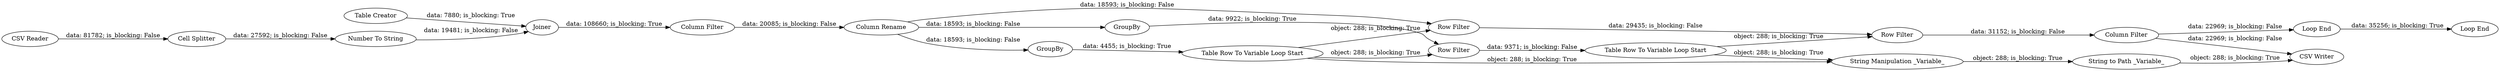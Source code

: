 digraph {
	"-6709005695212724528_20" [label="Loop End"]
	"-6709005695212724528_16" [label="Table Row To Variable Loop Start"]
	"-6709005695212724528_12" [label=GroupBy]
	"-6709005695212724528_2" [label="CSV Reader"]
	"-6709005695212724528_18" [label="Row Filter"]
	"-6709005695212724528_4" [label="Cell Splitter"]
	"-6709005695212724528_13" [label=GroupBy]
	"-6709005695212724528_26" [label="String Manipulation _Variable_"]
	"-6709005695212724528_14" [label="Table Row To Variable Loop Start"]
	"-6709005695212724528_21" [label="Loop End"]
	"-6709005695212724528_9" [label=Joiner]
	"-6709005695212724528_8" [label="Table Creator"]
	"-6709005695212724528_11" [label="Column Rename"]
	"-6709005695212724528_24" [label="Number To String"]
	"-6709005695212724528_27" [label="String to Path _Variable_"]
	"-6709005695212724528_22" [label="CSV Writer"]
	"-6709005695212724528_10" [label="Column Filter"]
	"-6709005695212724528_17" [label="Row Filter"]
	"-6709005695212724528_15" [label="Row Filter"]
	"-6709005695212724528_19" [label="Column Filter"]
	"-6709005695212724528_12" -> "-6709005695212724528_15" [label="data: 9922; is_blocking: True"]
	"-6709005695212724528_14" -> "-6709005695212724528_15" [label="object: 288; is_blocking: True"]
	"-6709005695212724528_20" -> "-6709005695212724528_21" [label="data: 35256; is_blocking: True"]
	"-6709005695212724528_14" -> "-6709005695212724528_26" [label="object: 288; is_blocking: True"]
	"-6709005695212724528_15" -> "-6709005695212724528_16" [label="data: 9371; is_blocking: False"]
	"-6709005695212724528_11" -> "-6709005695212724528_12" [label="data: 18593; is_blocking: False"]
	"-6709005695212724528_19" -> "-6709005695212724528_22" [label="data: 22969; is_blocking: False"]
	"-6709005695212724528_2" -> "-6709005695212724528_4" [label="data: 81782; is_blocking: False"]
	"-6709005695212724528_9" -> "-6709005695212724528_10" [label="data: 108660; is_blocking: True"]
	"-6709005695212724528_4" -> "-6709005695212724528_24" [label="data: 27592; is_blocking: False"]
	"-6709005695212724528_8" -> "-6709005695212724528_9" [label="data: 7880; is_blocking: True"]
	"-6709005695212724528_10" -> "-6709005695212724528_11" [label="data: 20085; is_blocking: False"]
	"-6709005695212724528_17" -> "-6709005695212724528_18" [label="data: 29435; is_blocking: False"]
	"-6709005695212724528_24" -> "-6709005695212724528_9" [label="data: 19481; is_blocking: False"]
	"-6709005695212724528_19" -> "-6709005695212724528_20" [label="data: 22969; is_blocking: False"]
	"-6709005695212724528_11" -> "-6709005695212724528_13" [label="data: 18593; is_blocking: False"]
	"-6709005695212724528_11" -> "-6709005695212724528_17" [label="data: 18593; is_blocking: False"]
	"-6709005695212724528_27" -> "-6709005695212724528_22" [label="object: 288; is_blocking: True"]
	"-6709005695212724528_26" -> "-6709005695212724528_27" [label="object: 288; is_blocking: True"]
	"-6709005695212724528_16" -> "-6709005695212724528_26" [label="object: 288; is_blocking: True"]
	"-6709005695212724528_16" -> "-6709005695212724528_18" [label="object: 288; is_blocking: True"]
	"-6709005695212724528_14" -> "-6709005695212724528_17" [label="object: 288; is_blocking: True"]
	"-6709005695212724528_13" -> "-6709005695212724528_14" [label="data: 4455; is_blocking: True"]
	"-6709005695212724528_18" -> "-6709005695212724528_19" [label="data: 31152; is_blocking: False"]
	rankdir=LR
}
